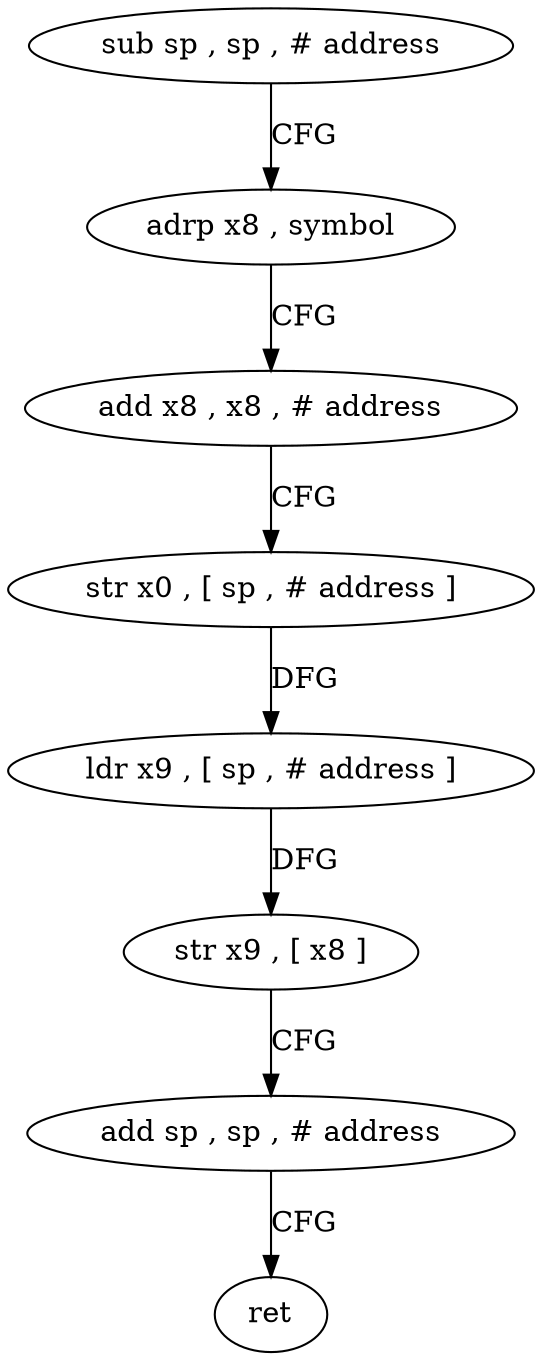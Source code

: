 digraph "func" {
"4211816" [label = "sub sp , sp , # address" ]
"4211820" [label = "adrp x8 , symbol" ]
"4211824" [label = "add x8 , x8 , # address" ]
"4211828" [label = "str x0 , [ sp , # address ]" ]
"4211832" [label = "ldr x9 , [ sp , # address ]" ]
"4211836" [label = "str x9 , [ x8 ]" ]
"4211840" [label = "add sp , sp , # address" ]
"4211844" [label = "ret" ]
"4211816" -> "4211820" [ label = "CFG" ]
"4211820" -> "4211824" [ label = "CFG" ]
"4211824" -> "4211828" [ label = "CFG" ]
"4211828" -> "4211832" [ label = "DFG" ]
"4211832" -> "4211836" [ label = "DFG" ]
"4211836" -> "4211840" [ label = "CFG" ]
"4211840" -> "4211844" [ label = "CFG" ]
}
